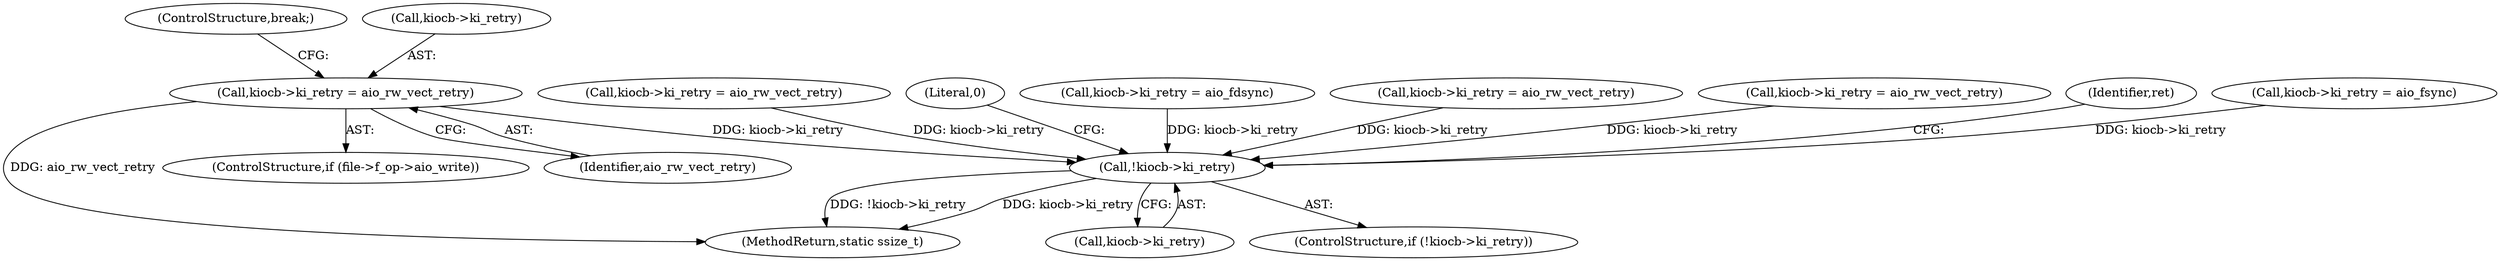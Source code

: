 digraph "0_linux_a70b52ec1aaeaf60f4739edb1b422827cb6f3893@pointer" {
"1000333" [label="(Call,kiocb->ki_retry = aio_rw_vect_retry)"];
"1000381" [label="(Call,!kiocb->ki_retry)"];
"1000338" [label="(ControlStructure,break;)"];
"1000380" [label="(ControlStructure,if (!kiocb->ki_retry))"];
"1000237" [label="(Call,kiocb->ki_retry = aio_rw_vect_retry)"];
"1000285" [label="(Call,kiocb->ki_retry = aio_rw_vect_retry)"];
"1000334" [label="(Call,kiocb->ki_retry)"];
"1000386" [label="(Identifier,ret)"];
"1000389" [label="(MethodReturn,static ssize_t)"];
"1000327" [label="(ControlStructure,if (file->f_op->aio_write))"];
"1000367" [label="(Call,kiocb->ki_retry = aio_fsync)"];
"1000175" [label="(Call,kiocb->ki_retry = aio_rw_vect_retry)"];
"1000382" [label="(Call,kiocb->ki_retry)"];
"1000388" [label="(Literal,0)"];
"1000337" [label="(Identifier,aio_rw_vect_retry)"];
"1000350" [label="(Call,kiocb->ki_retry = aio_fdsync)"];
"1000333" [label="(Call,kiocb->ki_retry = aio_rw_vect_retry)"];
"1000381" [label="(Call,!kiocb->ki_retry)"];
"1000333" -> "1000327"  [label="AST: "];
"1000333" -> "1000337"  [label="CFG: "];
"1000334" -> "1000333"  [label="AST: "];
"1000337" -> "1000333"  [label="AST: "];
"1000338" -> "1000333"  [label="CFG: "];
"1000333" -> "1000389"  [label="DDG: aio_rw_vect_retry"];
"1000333" -> "1000381"  [label="DDG: kiocb->ki_retry"];
"1000381" -> "1000380"  [label="AST: "];
"1000381" -> "1000382"  [label="CFG: "];
"1000382" -> "1000381"  [label="AST: "];
"1000386" -> "1000381"  [label="CFG: "];
"1000388" -> "1000381"  [label="CFG: "];
"1000381" -> "1000389"  [label="DDG: kiocb->ki_retry"];
"1000381" -> "1000389"  [label="DDG: !kiocb->ki_retry"];
"1000350" -> "1000381"  [label="DDG: kiocb->ki_retry"];
"1000237" -> "1000381"  [label="DDG: kiocb->ki_retry"];
"1000367" -> "1000381"  [label="DDG: kiocb->ki_retry"];
"1000175" -> "1000381"  [label="DDG: kiocb->ki_retry"];
"1000285" -> "1000381"  [label="DDG: kiocb->ki_retry"];
}
